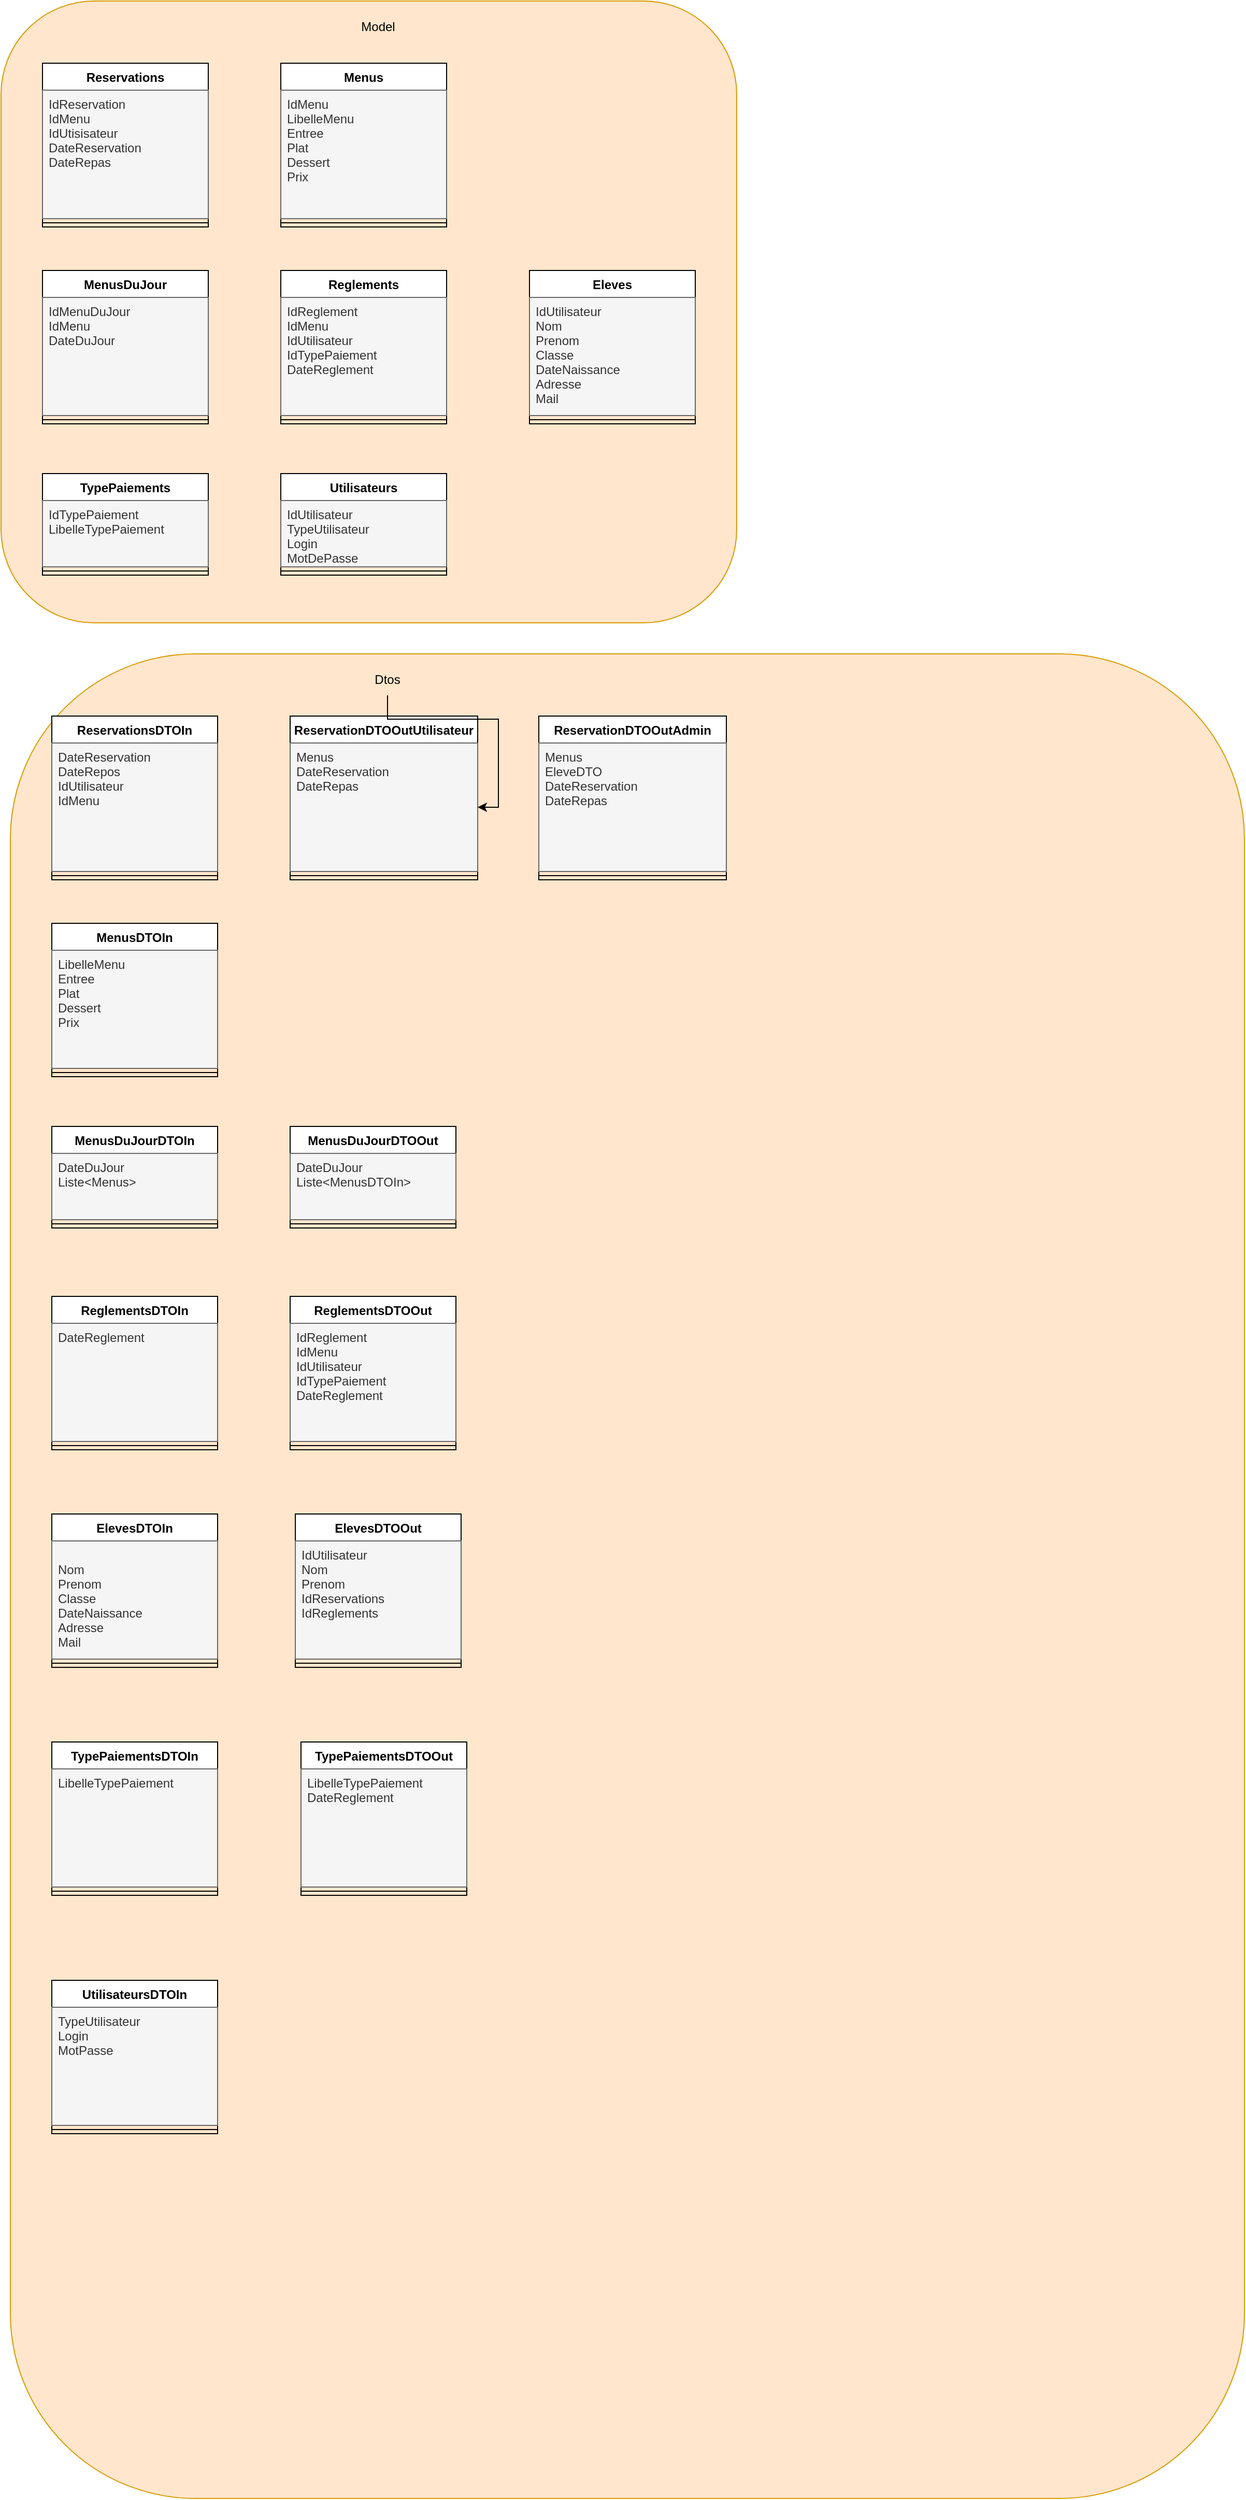 <mxfile version="15.9.1" type="device"><diagram id="C5RBs43oDa-KdzZeNtuy" name="Page-1"><mxGraphModel dx="1422" dy="737" grid="1" gridSize="10" guides="1" tooltips="1" connect="1" arrows="1" fold="1" page="1" pageScale="1" pageWidth="827" pageHeight="1169" math="0" shadow="0"><root><mxCell id="WIyWlLk6GJQsqaUBKTNV-0"/><mxCell id="WIyWlLk6GJQsqaUBKTNV-1" parent="WIyWlLk6GJQsqaUBKTNV-0"/><mxCell id="5NTH9rHxE-_J5h-le85j-39" value="" style="rounded=1;whiteSpace=wrap;html=1;fillColor=#ffe6cc;strokeColor=#d79b00;" parent="WIyWlLk6GJQsqaUBKTNV-1" vertex="1"><mxGeometry x="50" y="60" width="710" height="600" as="geometry"/></mxCell><mxCell id="5NTH9rHxE-_J5h-le85j-5" value="Menus" style="swimlane;fontStyle=1;align=center;verticalAlign=top;childLayout=stackLayout;horizontal=1;startSize=26;horizontalStack=0;resizeParent=1;resizeParentMax=0;resizeLast=0;collapsible=1;marginBottom=0;" parent="WIyWlLk6GJQsqaUBKTNV-1" vertex="1"><mxGeometry x="320" y="120" width="160" height="158" as="geometry"/></mxCell><mxCell id="5NTH9rHxE-_J5h-le85j-6" value="IdMenu&#10;LibelleMenu&#10;Entree&#10;Plat&#10;Dessert&#10;Prix" style="text;strokeColor=#666666;fillColor=#f5f5f5;align=left;verticalAlign=top;spacingLeft=4;spacingRight=4;overflow=hidden;rotatable=0;points=[[0,0.5],[1,0.5]];portConstraint=eastwest;fontColor=#333333;" parent="5NTH9rHxE-_J5h-le85j-5" vertex="1"><mxGeometry y="26" width="160" height="124" as="geometry"/></mxCell><mxCell id="5NTH9rHxE-_J5h-le85j-7" value="" style="line;strokeWidth=1;fillColor=none;align=left;verticalAlign=middle;spacingTop=-1;spacingLeft=3;spacingRight=3;rotatable=0;labelPosition=right;points=[];portConstraint=eastwest;" parent="5NTH9rHxE-_J5h-le85j-5" vertex="1"><mxGeometry y="150" width="160" height="8" as="geometry"/></mxCell><mxCell id="5NTH9rHxE-_J5h-le85j-9" value="Reservations" style="swimlane;fontStyle=1;align=center;verticalAlign=top;childLayout=stackLayout;horizontal=1;startSize=26;horizontalStack=0;resizeParent=1;resizeParentMax=0;resizeLast=0;collapsible=1;marginBottom=0;" parent="WIyWlLk6GJQsqaUBKTNV-1" vertex="1"><mxGeometry x="90" y="120" width="160" height="158" as="geometry"/></mxCell><mxCell id="5NTH9rHxE-_J5h-le85j-10" value="IdReservation&#10;IdMenu&#10;IdUtisisateur&#10;DateReservation&#10;DateRepas" style="text;align=left;verticalAlign=top;spacingLeft=4;spacingRight=4;overflow=hidden;rotatable=0;points=[[0,0.5],[1,0.5]];portConstraint=eastwest;fillColor=#f5f5f5;strokeColor=#666666;fontColor=#333333;" parent="5NTH9rHxE-_J5h-le85j-9" vertex="1"><mxGeometry y="26" width="160" height="124" as="geometry"/></mxCell><mxCell id="5NTH9rHxE-_J5h-le85j-11" value="" style="line;strokeWidth=1;fillColor=none;align=left;verticalAlign=middle;spacingTop=-1;spacingLeft=3;spacingRight=3;rotatable=0;labelPosition=right;points=[];portConstraint=eastwest;" parent="5NTH9rHxE-_J5h-le85j-9" vertex="1"><mxGeometry y="150" width="160" height="8" as="geometry"/></mxCell><mxCell id="5NTH9rHxE-_J5h-le85j-17" value="MenusDuJour" style="swimlane;fontStyle=1;align=center;verticalAlign=top;childLayout=stackLayout;horizontal=1;startSize=26;horizontalStack=0;resizeParent=1;resizeParentMax=0;resizeLast=0;collapsible=1;marginBottom=0;" parent="WIyWlLk6GJQsqaUBKTNV-1" vertex="1"><mxGeometry x="90" y="320" width="160" height="148" as="geometry"/></mxCell><mxCell id="5NTH9rHxE-_J5h-le85j-18" value="IdMenuDuJour&#10;IdMenu&#10;DateDuJour" style="text;strokeColor=#666666;fillColor=#f5f5f5;align=left;verticalAlign=top;spacingLeft=4;spacingRight=4;overflow=hidden;rotatable=0;points=[[0,0.5],[1,0.5]];portConstraint=eastwest;fontColor=#333333;" parent="5NTH9rHxE-_J5h-le85j-17" vertex="1"><mxGeometry y="26" width="160" height="114" as="geometry"/></mxCell><mxCell id="5NTH9rHxE-_J5h-le85j-19" value="" style="line;strokeWidth=1;fillColor=none;align=left;verticalAlign=middle;spacingTop=-1;spacingLeft=3;spacingRight=3;rotatable=0;labelPosition=right;points=[];portConstraint=eastwest;" parent="5NTH9rHxE-_J5h-le85j-17" vertex="1"><mxGeometry y="140" width="160" height="8" as="geometry"/></mxCell><mxCell id="5NTH9rHxE-_J5h-le85j-21" value="Reglements" style="swimlane;fontStyle=1;align=center;verticalAlign=top;childLayout=stackLayout;horizontal=1;startSize=26;horizontalStack=0;resizeParent=1;resizeParentMax=0;resizeLast=0;collapsible=1;marginBottom=0;" parent="WIyWlLk6GJQsqaUBKTNV-1" vertex="1"><mxGeometry x="320" y="320" width="160" height="148" as="geometry"/></mxCell><mxCell id="5NTH9rHxE-_J5h-le85j-22" value="IdReglement&#10;IdMenu&#10;IdUtilisateur&#10;IdTypePaiement&#10;DateReglement" style="text;strokeColor=#666666;fillColor=#f5f5f5;align=left;verticalAlign=top;spacingLeft=4;spacingRight=4;overflow=hidden;rotatable=0;points=[[0,0.5],[1,0.5]];portConstraint=eastwest;fontColor=#333333;" parent="5NTH9rHxE-_J5h-le85j-21" vertex="1"><mxGeometry y="26" width="160" height="114" as="geometry"/></mxCell><mxCell id="5NTH9rHxE-_J5h-le85j-23" value="" style="line;strokeWidth=1;fillColor=none;align=left;verticalAlign=middle;spacingTop=-1;spacingLeft=3;spacingRight=3;rotatable=0;labelPosition=right;points=[];portConstraint=eastwest;" parent="5NTH9rHxE-_J5h-le85j-21" vertex="1"><mxGeometry y="140" width="160" height="8" as="geometry"/></mxCell><mxCell id="5NTH9rHxE-_J5h-le85j-25" value="Eleves" style="swimlane;fontStyle=1;align=center;verticalAlign=top;childLayout=stackLayout;horizontal=1;startSize=26;horizontalStack=0;resizeParent=1;resizeParentMax=0;resizeLast=0;collapsible=1;marginBottom=0;" parent="WIyWlLk6GJQsqaUBKTNV-1" vertex="1"><mxGeometry x="560" y="320" width="160" height="148" as="geometry"/></mxCell><mxCell id="5NTH9rHxE-_J5h-le85j-26" value="IdUtilisateur&#10;Nom&#10;Prenom&#10;Classe&#10;DateNaissance&#10;Adresse&#10;Mail" style="text;strokeColor=#666666;fillColor=#f5f5f5;align=left;verticalAlign=top;spacingLeft=4;spacingRight=4;overflow=hidden;rotatable=0;points=[[0,0.5],[1,0.5]];portConstraint=eastwest;fontColor=#333333;" parent="5NTH9rHxE-_J5h-le85j-25" vertex="1"><mxGeometry y="26" width="160" height="114" as="geometry"/></mxCell><mxCell id="5NTH9rHxE-_J5h-le85j-27" value="" style="line;strokeWidth=1;fillColor=none;align=left;verticalAlign=middle;spacingTop=-1;spacingLeft=3;spacingRight=3;rotatable=0;labelPosition=right;points=[];portConstraint=eastwest;" parent="5NTH9rHxE-_J5h-le85j-25" vertex="1"><mxGeometry y="140" width="160" height="8" as="geometry"/></mxCell><mxCell id="5NTH9rHxE-_J5h-le85j-29" value="TypePaiements" style="swimlane;fontStyle=1;align=center;verticalAlign=top;childLayout=stackLayout;horizontal=1;startSize=26;horizontalStack=0;resizeParent=1;resizeParentMax=0;resizeLast=0;collapsible=1;marginBottom=0;" parent="WIyWlLk6GJQsqaUBKTNV-1" vertex="1"><mxGeometry x="90" y="516" width="160" height="98" as="geometry"/></mxCell><mxCell id="5NTH9rHxE-_J5h-le85j-30" value="IdTypePaiement&#10;LibelleTypePaiement" style="text;strokeColor=#666666;fillColor=#f5f5f5;align=left;verticalAlign=top;spacingLeft=4;spacingRight=4;overflow=hidden;rotatable=0;points=[[0,0.5],[1,0.5]];portConstraint=eastwest;fontColor=#333333;" parent="5NTH9rHxE-_J5h-le85j-29" vertex="1"><mxGeometry y="26" width="160" height="64" as="geometry"/></mxCell><mxCell id="5NTH9rHxE-_J5h-le85j-31" value="" style="line;strokeWidth=1;fillColor=none;align=left;verticalAlign=middle;spacingTop=-1;spacingLeft=3;spacingRight=3;rotatable=0;labelPosition=right;points=[];portConstraint=eastwest;" parent="5NTH9rHxE-_J5h-le85j-29" vertex="1"><mxGeometry y="90" width="160" height="8" as="geometry"/></mxCell><mxCell id="5NTH9rHxE-_J5h-le85j-33" value="Utilisateurs" style="swimlane;fontStyle=1;align=center;verticalAlign=top;childLayout=stackLayout;horizontal=1;startSize=26;horizontalStack=0;resizeParent=1;resizeParentMax=0;resizeLast=0;collapsible=1;marginBottom=0;" parent="WIyWlLk6GJQsqaUBKTNV-1" vertex="1"><mxGeometry x="320" y="516" width="160" height="98" as="geometry"/></mxCell><mxCell id="5NTH9rHxE-_J5h-le85j-34" value="IdUtilisateur&#10;TypeUtilisateur&#10;Login&#10;MotDePasse" style="text;strokeColor=#666666;fillColor=#f5f5f5;align=left;verticalAlign=top;spacingLeft=4;spacingRight=4;overflow=hidden;rotatable=0;points=[[0,0.5],[1,0.5]];portConstraint=eastwest;fontColor=#333333;" parent="5NTH9rHxE-_J5h-le85j-33" vertex="1"><mxGeometry y="26" width="160" height="64" as="geometry"/></mxCell><mxCell id="5NTH9rHxE-_J5h-le85j-35" value="" style="line;strokeWidth=1;fillColor=none;align=left;verticalAlign=middle;spacingTop=-1;spacingLeft=3;spacingRight=3;rotatable=0;labelPosition=right;points=[];portConstraint=eastwest;" parent="5NTH9rHxE-_J5h-le85j-33" vertex="1"><mxGeometry y="90" width="160" height="8" as="geometry"/></mxCell><mxCell id="bdPr5_LnbmwFyu0dGzek-1" value="Model" style="text;html=1;strokeColor=none;fillColor=none;align=center;verticalAlign=middle;whiteSpace=wrap;rounded=0;" vertex="1" parent="WIyWlLk6GJQsqaUBKTNV-1"><mxGeometry x="384" y="70" width="60" height="30" as="geometry"/></mxCell><mxCell id="bdPr5_LnbmwFyu0dGzek-28" value="" style="rounded=1;whiteSpace=wrap;html=1;fillColor=#ffe6cc;strokeColor=#d79b00;" vertex="1" parent="WIyWlLk6GJQsqaUBKTNV-1"><mxGeometry x="59" y="690" width="1191" height="1780" as="geometry"/></mxCell><mxCell id="bdPr5_LnbmwFyu0dGzek-29" value="ReservationDTOOutUtilisateur" style="swimlane;fontStyle=1;align=center;verticalAlign=top;childLayout=stackLayout;horizontal=1;startSize=26;horizontalStack=0;resizeParent=1;resizeParentMax=0;resizeLast=0;collapsible=1;marginBottom=0;" vertex="1" parent="WIyWlLk6GJQsqaUBKTNV-1"><mxGeometry x="329" y="750" width="181" height="158" as="geometry"/></mxCell><mxCell id="bdPr5_LnbmwFyu0dGzek-30" value="Menus&#10;DateReservation&#10;DateRepas" style="text;strokeColor=#666666;fillColor=#f5f5f5;align=left;verticalAlign=top;spacingLeft=4;spacingRight=4;overflow=hidden;rotatable=0;points=[[0,0.5],[1,0.5]];portConstraint=eastwest;fontColor=#333333;" vertex="1" parent="bdPr5_LnbmwFyu0dGzek-29"><mxGeometry y="26" width="181" height="124" as="geometry"/></mxCell><mxCell id="bdPr5_LnbmwFyu0dGzek-31" value="" style="line;strokeWidth=1;fillColor=none;align=left;verticalAlign=middle;spacingTop=-1;spacingLeft=3;spacingRight=3;rotatable=0;labelPosition=right;points=[];portConstraint=eastwest;" vertex="1" parent="bdPr5_LnbmwFyu0dGzek-29"><mxGeometry y="150" width="181" height="8" as="geometry"/></mxCell><mxCell id="bdPr5_LnbmwFyu0dGzek-32" value="ReservationsDTOIn" style="swimlane;fontStyle=1;align=center;verticalAlign=top;childLayout=stackLayout;horizontal=1;startSize=26;horizontalStack=0;resizeParent=1;resizeParentMax=0;resizeLast=0;collapsible=1;marginBottom=0;" vertex="1" parent="WIyWlLk6GJQsqaUBKTNV-1"><mxGeometry x="99" y="750" width="160" height="158" as="geometry"/></mxCell><mxCell id="bdPr5_LnbmwFyu0dGzek-33" value="DateReservation&#10;DateRepos&#10;IdUtilisateur&#10;IdMenu" style="text;align=left;verticalAlign=top;spacingLeft=4;spacingRight=4;overflow=hidden;rotatable=0;points=[[0,0.5],[1,0.5]];portConstraint=eastwest;fillColor=#f5f5f5;strokeColor=#666666;fontColor=#333333;" vertex="1" parent="bdPr5_LnbmwFyu0dGzek-32"><mxGeometry y="26" width="160" height="124" as="geometry"/></mxCell><mxCell id="bdPr5_LnbmwFyu0dGzek-34" value="" style="line;strokeWidth=1;fillColor=none;align=left;verticalAlign=middle;spacingTop=-1;spacingLeft=3;spacingRight=3;rotatable=0;labelPosition=right;points=[];portConstraint=eastwest;" vertex="1" parent="bdPr5_LnbmwFyu0dGzek-32"><mxGeometry y="150" width="160" height="8" as="geometry"/></mxCell><mxCell id="bdPr5_LnbmwFyu0dGzek-35" value="ReservationDTOOutAdmin" style="swimlane;fontStyle=1;align=center;verticalAlign=top;childLayout=stackLayout;horizontal=1;startSize=26;horizontalStack=0;resizeParent=1;resizeParentMax=0;resizeLast=0;collapsible=1;marginBottom=0;" vertex="1" parent="WIyWlLk6GJQsqaUBKTNV-1"><mxGeometry x="569" y="750" width="181" height="158" as="geometry"/></mxCell><mxCell id="bdPr5_LnbmwFyu0dGzek-36" value="Menus&#10;EleveDTO&#10;DateReservation&#10;DateRepas&#10;" style="text;strokeColor=#666666;fillColor=#f5f5f5;align=left;verticalAlign=top;spacingLeft=4;spacingRight=4;overflow=hidden;rotatable=0;points=[[0,0.5],[1,0.5]];portConstraint=eastwest;fontColor=#333333;" vertex="1" parent="bdPr5_LnbmwFyu0dGzek-35"><mxGeometry y="26" width="181" height="124" as="geometry"/></mxCell><mxCell id="bdPr5_LnbmwFyu0dGzek-37" value="" style="line;strokeWidth=1;fillColor=none;align=left;verticalAlign=middle;spacingTop=-1;spacingLeft=3;spacingRight=3;rotatable=0;labelPosition=right;points=[];portConstraint=eastwest;" vertex="1" parent="bdPr5_LnbmwFyu0dGzek-35"><mxGeometry y="150" width="181" height="8" as="geometry"/></mxCell><mxCell id="bdPr5_LnbmwFyu0dGzek-38" value="MenusDTOIn" style="swimlane;fontStyle=1;align=center;verticalAlign=top;childLayout=stackLayout;horizontal=1;startSize=26;horizontalStack=0;resizeParent=1;resizeParentMax=0;resizeLast=0;collapsible=1;marginBottom=0;" vertex="1" parent="WIyWlLk6GJQsqaUBKTNV-1"><mxGeometry x="99" y="950" width="160" height="148" as="geometry"/></mxCell><mxCell id="bdPr5_LnbmwFyu0dGzek-39" value="LibelleMenu&#10;Entree&#10;Plat&#10;Dessert&#10;Prix" style="text;strokeColor=#666666;fillColor=#f5f5f5;align=left;verticalAlign=top;spacingLeft=4;spacingRight=4;overflow=hidden;rotatable=0;points=[[0,0.5],[1,0.5]];portConstraint=eastwest;fontColor=#333333;" vertex="1" parent="bdPr5_LnbmwFyu0dGzek-38"><mxGeometry y="26" width="160" height="114" as="geometry"/></mxCell><mxCell id="bdPr5_LnbmwFyu0dGzek-40" value="" style="line;strokeWidth=1;fillColor=none;align=left;verticalAlign=middle;spacingTop=-1;spacingLeft=3;spacingRight=3;rotatable=0;labelPosition=right;points=[];portConstraint=eastwest;" vertex="1" parent="bdPr5_LnbmwFyu0dGzek-38"><mxGeometry y="140" width="160" height="8" as="geometry"/></mxCell><mxCell id="bdPr5_LnbmwFyu0dGzek-47" value="MenusDuJourDTOIn" style="swimlane;fontStyle=1;align=center;verticalAlign=top;childLayout=stackLayout;horizontal=1;startSize=26;horizontalStack=0;resizeParent=1;resizeParentMax=0;resizeLast=0;collapsible=1;marginBottom=0;" vertex="1" parent="WIyWlLk6GJQsqaUBKTNV-1"><mxGeometry x="99" y="1146" width="160" height="98" as="geometry"/></mxCell><mxCell id="bdPr5_LnbmwFyu0dGzek-48" value="DateDuJour&#10;Liste&lt;Menus&gt;" style="text;strokeColor=#666666;fillColor=#f5f5f5;align=left;verticalAlign=top;spacingLeft=4;spacingRight=4;overflow=hidden;rotatable=0;points=[[0,0.5],[1,0.5]];portConstraint=eastwest;fontColor=#333333;" vertex="1" parent="bdPr5_LnbmwFyu0dGzek-47"><mxGeometry y="26" width="160" height="64" as="geometry"/></mxCell><mxCell id="bdPr5_LnbmwFyu0dGzek-49" value="" style="line;strokeWidth=1;fillColor=none;align=left;verticalAlign=middle;spacingTop=-1;spacingLeft=3;spacingRight=3;rotatable=0;labelPosition=right;points=[];portConstraint=eastwest;" vertex="1" parent="bdPr5_LnbmwFyu0dGzek-47"><mxGeometry y="90" width="160" height="8" as="geometry"/></mxCell><mxCell id="bdPr5_LnbmwFyu0dGzek-50" value="MenusDuJourDTOOut" style="swimlane;fontStyle=1;align=center;verticalAlign=top;childLayout=stackLayout;horizontal=1;startSize=26;horizontalStack=0;resizeParent=1;resizeParentMax=0;resizeLast=0;collapsible=1;marginBottom=0;" vertex="1" parent="WIyWlLk6GJQsqaUBKTNV-1"><mxGeometry x="329" y="1146" width="160" height="98" as="geometry"/></mxCell><mxCell id="bdPr5_LnbmwFyu0dGzek-51" value="DateDuJour&#10;Liste&lt;MenusDTOIn&gt;&#10;&#10;" style="text;strokeColor=#666666;fillColor=#f5f5f5;align=left;verticalAlign=top;spacingLeft=4;spacingRight=4;overflow=hidden;rotatable=0;points=[[0,0.5],[1,0.5]];portConstraint=eastwest;fontColor=#333333;" vertex="1" parent="bdPr5_LnbmwFyu0dGzek-50"><mxGeometry y="26" width="160" height="64" as="geometry"/></mxCell><mxCell id="bdPr5_LnbmwFyu0dGzek-52" value="" style="line;strokeWidth=1;fillColor=none;align=left;verticalAlign=middle;spacingTop=-1;spacingLeft=3;spacingRight=3;rotatable=0;labelPosition=right;points=[];portConstraint=eastwest;" vertex="1" parent="bdPr5_LnbmwFyu0dGzek-50"><mxGeometry y="90" width="160" height="8" as="geometry"/></mxCell><mxCell id="bdPr5_LnbmwFyu0dGzek-66" value="" style="edgeStyle=orthogonalEdgeStyle;rounded=0;orthogonalLoop=1;jettySize=auto;html=1;" edge="1" parent="WIyWlLk6GJQsqaUBKTNV-1" source="bdPr5_LnbmwFyu0dGzek-53" target="bdPr5_LnbmwFyu0dGzek-30"><mxGeometry relative="1" as="geometry"/></mxCell><mxCell id="bdPr5_LnbmwFyu0dGzek-53" value="Dtos" style="text;html=1;strokeColor=none;fillColor=none;align=center;verticalAlign=middle;whiteSpace=wrap;rounded=0;" vertex="1" parent="WIyWlLk6GJQsqaUBKTNV-1"><mxGeometry x="393" y="700" width="60" height="30" as="geometry"/></mxCell><mxCell id="bdPr5_LnbmwFyu0dGzek-63" value="Reglements" style="swimlane;fontStyle=1;align=center;verticalAlign=top;childLayout=stackLayout;horizontal=1;startSize=26;horizontalStack=0;resizeParent=1;resizeParentMax=0;resizeLast=0;collapsible=1;marginBottom=0;" vertex="1" parent="WIyWlLk6GJQsqaUBKTNV-1"><mxGeometry x="320" y="320" width="160" height="148" as="geometry"/></mxCell><mxCell id="bdPr5_LnbmwFyu0dGzek-64" value="IdReglement&#10;IdMenu&#10;IdUtilisateur&#10;IdTypePaiement&#10;DateReglement" style="text;strokeColor=#666666;fillColor=#f5f5f5;align=left;verticalAlign=top;spacingLeft=4;spacingRight=4;overflow=hidden;rotatable=0;points=[[0,0.5],[1,0.5]];portConstraint=eastwest;fontColor=#333333;" vertex="1" parent="bdPr5_LnbmwFyu0dGzek-63"><mxGeometry y="26" width="160" height="114" as="geometry"/></mxCell><mxCell id="bdPr5_LnbmwFyu0dGzek-65" value="" style="line;strokeWidth=1;fillColor=none;align=left;verticalAlign=middle;spacingTop=-1;spacingLeft=3;spacingRight=3;rotatable=0;labelPosition=right;points=[];portConstraint=eastwest;" vertex="1" parent="bdPr5_LnbmwFyu0dGzek-63"><mxGeometry y="140" width="160" height="8" as="geometry"/></mxCell><mxCell id="bdPr5_LnbmwFyu0dGzek-68" value="ReglementsDTOIn" style="swimlane;fontStyle=1;align=center;verticalAlign=top;childLayout=stackLayout;horizontal=1;startSize=26;horizontalStack=0;resizeParent=1;resizeParentMax=0;resizeLast=0;collapsible=1;marginBottom=0;" vertex="1" parent="WIyWlLk6GJQsqaUBKTNV-1"><mxGeometry x="99" y="1310" width="160" height="148" as="geometry"/></mxCell><mxCell id="bdPr5_LnbmwFyu0dGzek-69" value="DateReglement" style="text;strokeColor=#666666;fillColor=#f5f5f5;align=left;verticalAlign=top;spacingLeft=4;spacingRight=4;overflow=hidden;rotatable=0;points=[[0,0.5],[1,0.5]];portConstraint=eastwest;fontColor=#333333;" vertex="1" parent="bdPr5_LnbmwFyu0dGzek-68"><mxGeometry y="26" width="160" height="114" as="geometry"/></mxCell><mxCell id="bdPr5_LnbmwFyu0dGzek-70" value="" style="line;strokeWidth=1;fillColor=none;align=left;verticalAlign=middle;spacingTop=-1;spacingLeft=3;spacingRight=3;rotatable=0;labelPosition=right;points=[];portConstraint=eastwest;" vertex="1" parent="bdPr5_LnbmwFyu0dGzek-68"><mxGeometry y="140" width="160" height="8" as="geometry"/></mxCell><mxCell id="bdPr5_LnbmwFyu0dGzek-71" value="ReglementsDTOOut" style="swimlane;fontStyle=1;align=center;verticalAlign=top;childLayout=stackLayout;horizontal=1;startSize=26;horizontalStack=0;resizeParent=1;resizeParentMax=0;resizeLast=0;collapsible=1;marginBottom=0;" vertex="1" parent="WIyWlLk6GJQsqaUBKTNV-1"><mxGeometry x="329" y="1310" width="160" height="148" as="geometry"/></mxCell><mxCell id="bdPr5_LnbmwFyu0dGzek-72" value="IdReglement&#10;IdMenu&#10;IdUtilisateur&#10;IdTypePaiement&#10;DateReglement" style="text;strokeColor=#666666;fillColor=#f5f5f5;align=left;verticalAlign=top;spacingLeft=4;spacingRight=4;overflow=hidden;rotatable=0;points=[[0,0.5],[1,0.5]];portConstraint=eastwest;fontColor=#333333;" vertex="1" parent="bdPr5_LnbmwFyu0dGzek-71"><mxGeometry y="26" width="160" height="114" as="geometry"/></mxCell><mxCell id="bdPr5_LnbmwFyu0dGzek-73" value="" style="line;strokeWidth=1;fillColor=none;align=left;verticalAlign=middle;spacingTop=-1;spacingLeft=3;spacingRight=3;rotatable=0;labelPosition=right;points=[];portConstraint=eastwest;" vertex="1" parent="bdPr5_LnbmwFyu0dGzek-71"><mxGeometry y="140" width="160" height="8" as="geometry"/></mxCell><mxCell id="bdPr5_LnbmwFyu0dGzek-74" value="ElevesDTOOut" style="swimlane;fontStyle=1;align=center;verticalAlign=top;childLayout=stackLayout;horizontal=1;startSize=26;horizontalStack=0;resizeParent=1;resizeParentMax=0;resizeLast=0;collapsible=1;marginBottom=0;" vertex="1" parent="WIyWlLk6GJQsqaUBKTNV-1"><mxGeometry x="334" y="1520" width="160" height="148" as="geometry"/></mxCell><mxCell id="bdPr5_LnbmwFyu0dGzek-75" value="IdUtilisateur&#10;Nom&#10;Prenom&#10;IdReservations&#10;IdReglements&#10;" style="text;strokeColor=#666666;fillColor=#f5f5f5;align=left;verticalAlign=top;spacingLeft=4;spacingRight=4;overflow=hidden;rotatable=0;points=[[0,0.5],[1,0.5]];portConstraint=eastwest;fontColor=#333333;" vertex="1" parent="bdPr5_LnbmwFyu0dGzek-74"><mxGeometry y="26" width="160" height="114" as="geometry"/></mxCell><mxCell id="bdPr5_LnbmwFyu0dGzek-76" value="" style="line;strokeWidth=1;fillColor=none;align=left;verticalAlign=middle;spacingTop=-1;spacingLeft=3;spacingRight=3;rotatable=0;labelPosition=right;points=[];portConstraint=eastwest;" vertex="1" parent="bdPr5_LnbmwFyu0dGzek-74"><mxGeometry y="140" width="160" height="8" as="geometry"/></mxCell><mxCell id="bdPr5_LnbmwFyu0dGzek-77" value="ElevesDTOIn" style="swimlane;fontStyle=1;align=center;verticalAlign=top;childLayout=stackLayout;horizontal=1;startSize=26;horizontalStack=0;resizeParent=1;resizeParentMax=0;resizeLast=0;collapsible=1;marginBottom=0;" vertex="1" parent="WIyWlLk6GJQsqaUBKTNV-1"><mxGeometry x="99" y="1520" width="160" height="148" as="geometry"/></mxCell><mxCell id="bdPr5_LnbmwFyu0dGzek-78" value="&#10;Nom&#10;Prenom&#10;Classe&#10;DateNaissance&#10;Adresse&#10;Mail" style="text;strokeColor=#666666;fillColor=#f5f5f5;align=left;verticalAlign=top;spacingLeft=4;spacingRight=4;overflow=hidden;rotatable=0;points=[[0,0.5],[1,0.5]];portConstraint=eastwest;fontColor=#333333;" vertex="1" parent="bdPr5_LnbmwFyu0dGzek-77"><mxGeometry y="26" width="160" height="114" as="geometry"/></mxCell><mxCell id="bdPr5_LnbmwFyu0dGzek-79" value="" style="line;strokeWidth=1;fillColor=none;align=left;verticalAlign=middle;spacingTop=-1;spacingLeft=3;spacingRight=3;rotatable=0;labelPosition=right;points=[];portConstraint=eastwest;" vertex="1" parent="bdPr5_LnbmwFyu0dGzek-77"><mxGeometry y="140" width="160" height="8" as="geometry"/></mxCell><mxCell id="bdPr5_LnbmwFyu0dGzek-80" value="TypePaiementsDTOOut" style="swimlane;fontStyle=1;align=center;verticalAlign=top;childLayout=stackLayout;horizontal=1;startSize=26;horizontalStack=0;resizeParent=1;resizeParentMax=0;resizeLast=0;collapsible=1;marginBottom=0;" vertex="1" parent="WIyWlLk6GJQsqaUBKTNV-1"><mxGeometry x="339.5" y="1740" width="160" height="148" as="geometry"/></mxCell><mxCell id="bdPr5_LnbmwFyu0dGzek-81" value="LibelleTypePaiement&#10;DateReglement" style="text;strokeColor=#666666;fillColor=#f5f5f5;align=left;verticalAlign=top;spacingLeft=4;spacingRight=4;overflow=hidden;rotatable=0;points=[[0,0.5],[1,0.5]];portConstraint=eastwest;fontColor=#333333;" vertex="1" parent="bdPr5_LnbmwFyu0dGzek-80"><mxGeometry y="26" width="160" height="114" as="geometry"/></mxCell><mxCell id="bdPr5_LnbmwFyu0dGzek-82" value="" style="line;strokeWidth=1;fillColor=none;align=left;verticalAlign=middle;spacingTop=-1;spacingLeft=3;spacingRight=3;rotatable=0;labelPosition=right;points=[];portConstraint=eastwest;" vertex="1" parent="bdPr5_LnbmwFyu0dGzek-80"><mxGeometry y="140" width="160" height="8" as="geometry"/></mxCell><mxCell id="bdPr5_LnbmwFyu0dGzek-83" value="TypePaiementsDTOIn" style="swimlane;fontStyle=1;align=center;verticalAlign=top;childLayout=stackLayout;horizontal=1;startSize=26;horizontalStack=0;resizeParent=1;resizeParentMax=0;resizeLast=0;collapsible=1;marginBottom=0;" vertex="1" parent="WIyWlLk6GJQsqaUBKTNV-1"><mxGeometry x="99" y="1740" width="160" height="148" as="geometry"/></mxCell><mxCell id="bdPr5_LnbmwFyu0dGzek-84" value="LibelleTypePaiement" style="text;strokeColor=#666666;fillColor=#f5f5f5;align=left;verticalAlign=top;spacingLeft=4;spacingRight=4;overflow=hidden;rotatable=0;points=[[0,0.5],[1,0.5]];portConstraint=eastwest;fontColor=#333333;" vertex="1" parent="bdPr5_LnbmwFyu0dGzek-83"><mxGeometry y="26" width="160" height="114" as="geometry"/></mxCell><mxCell id="bdPr5_LnbmwFyu0dGzek-85" value="" style="line;strokeWidth=1;fillColor=none;align=left;verticalAlign=middle;spacingTop=-1;spacingLeft=3;spacingRight=3;rotatable=0;labelPosition=right;points=[];portConstraint=eastwest;" vertex="1" parent="bdPr5_LnbmwFyu0dGzek-83"><mxGeometry y="140" width="160" height="8" as="geometry"/></mxCell><mxCell id="bdPr5_LnbmwFyu0dGzek-89" value="UtilisateursDTOIn" style="swimlane;fontStyle=1;align=center;verticalAlign=top;childLayout=stackLayout;horizontal=1;startSize=26;horizontalStack=0;resizeParent=1;resizeParentMax=0;resizeLast=0;collapsible=1;marginBottom=0;" vertex="1" parent="WIyWlLk6GJQsqaUBKTNV-1"><mxGeometry x="99" y="1970" width="160" height="148" as="geometry"/></mxCell><mxCell id="bdPr5_LnbmwFyu0dGzek-90" value="TypeUtilisateur&#10;Login&#10;MotPasse" style="text;strokeColor=#666666;fillColor=#f5f5f5;align=left;verticalAlign=top;spacingLeft=4;spacingRight=4;overflow=hidden;rotatable=0;points=[[0,0.5],[1,0.5]];portConstraint=eastwest;fontColor=#333333;" vertex="1" parent="bdPr5_LnbmwFyu0dGzek-89"><mxGeometry y="26" width="160" height="114" as="geometry"/></mxCell><mxCell id="bdPr5_LnbmwFyu0dGzek-91" value="" style="line;strokeWidth=1;fillColor=none;align=left;verticalAlign=middle;spacingTop=-1;spacingLeft=3;spacingRight=3;rotatable=0;labelPosition=right;points=[];portConstraint=eastwest;" vertex="1" parent="bdPr5_LnbmwFyu0dGzek-89"><mxGeometry y="140" width="160" height="8" as="geometry"/></mxCell></root></mxGraphModel></diagram></mxfile>